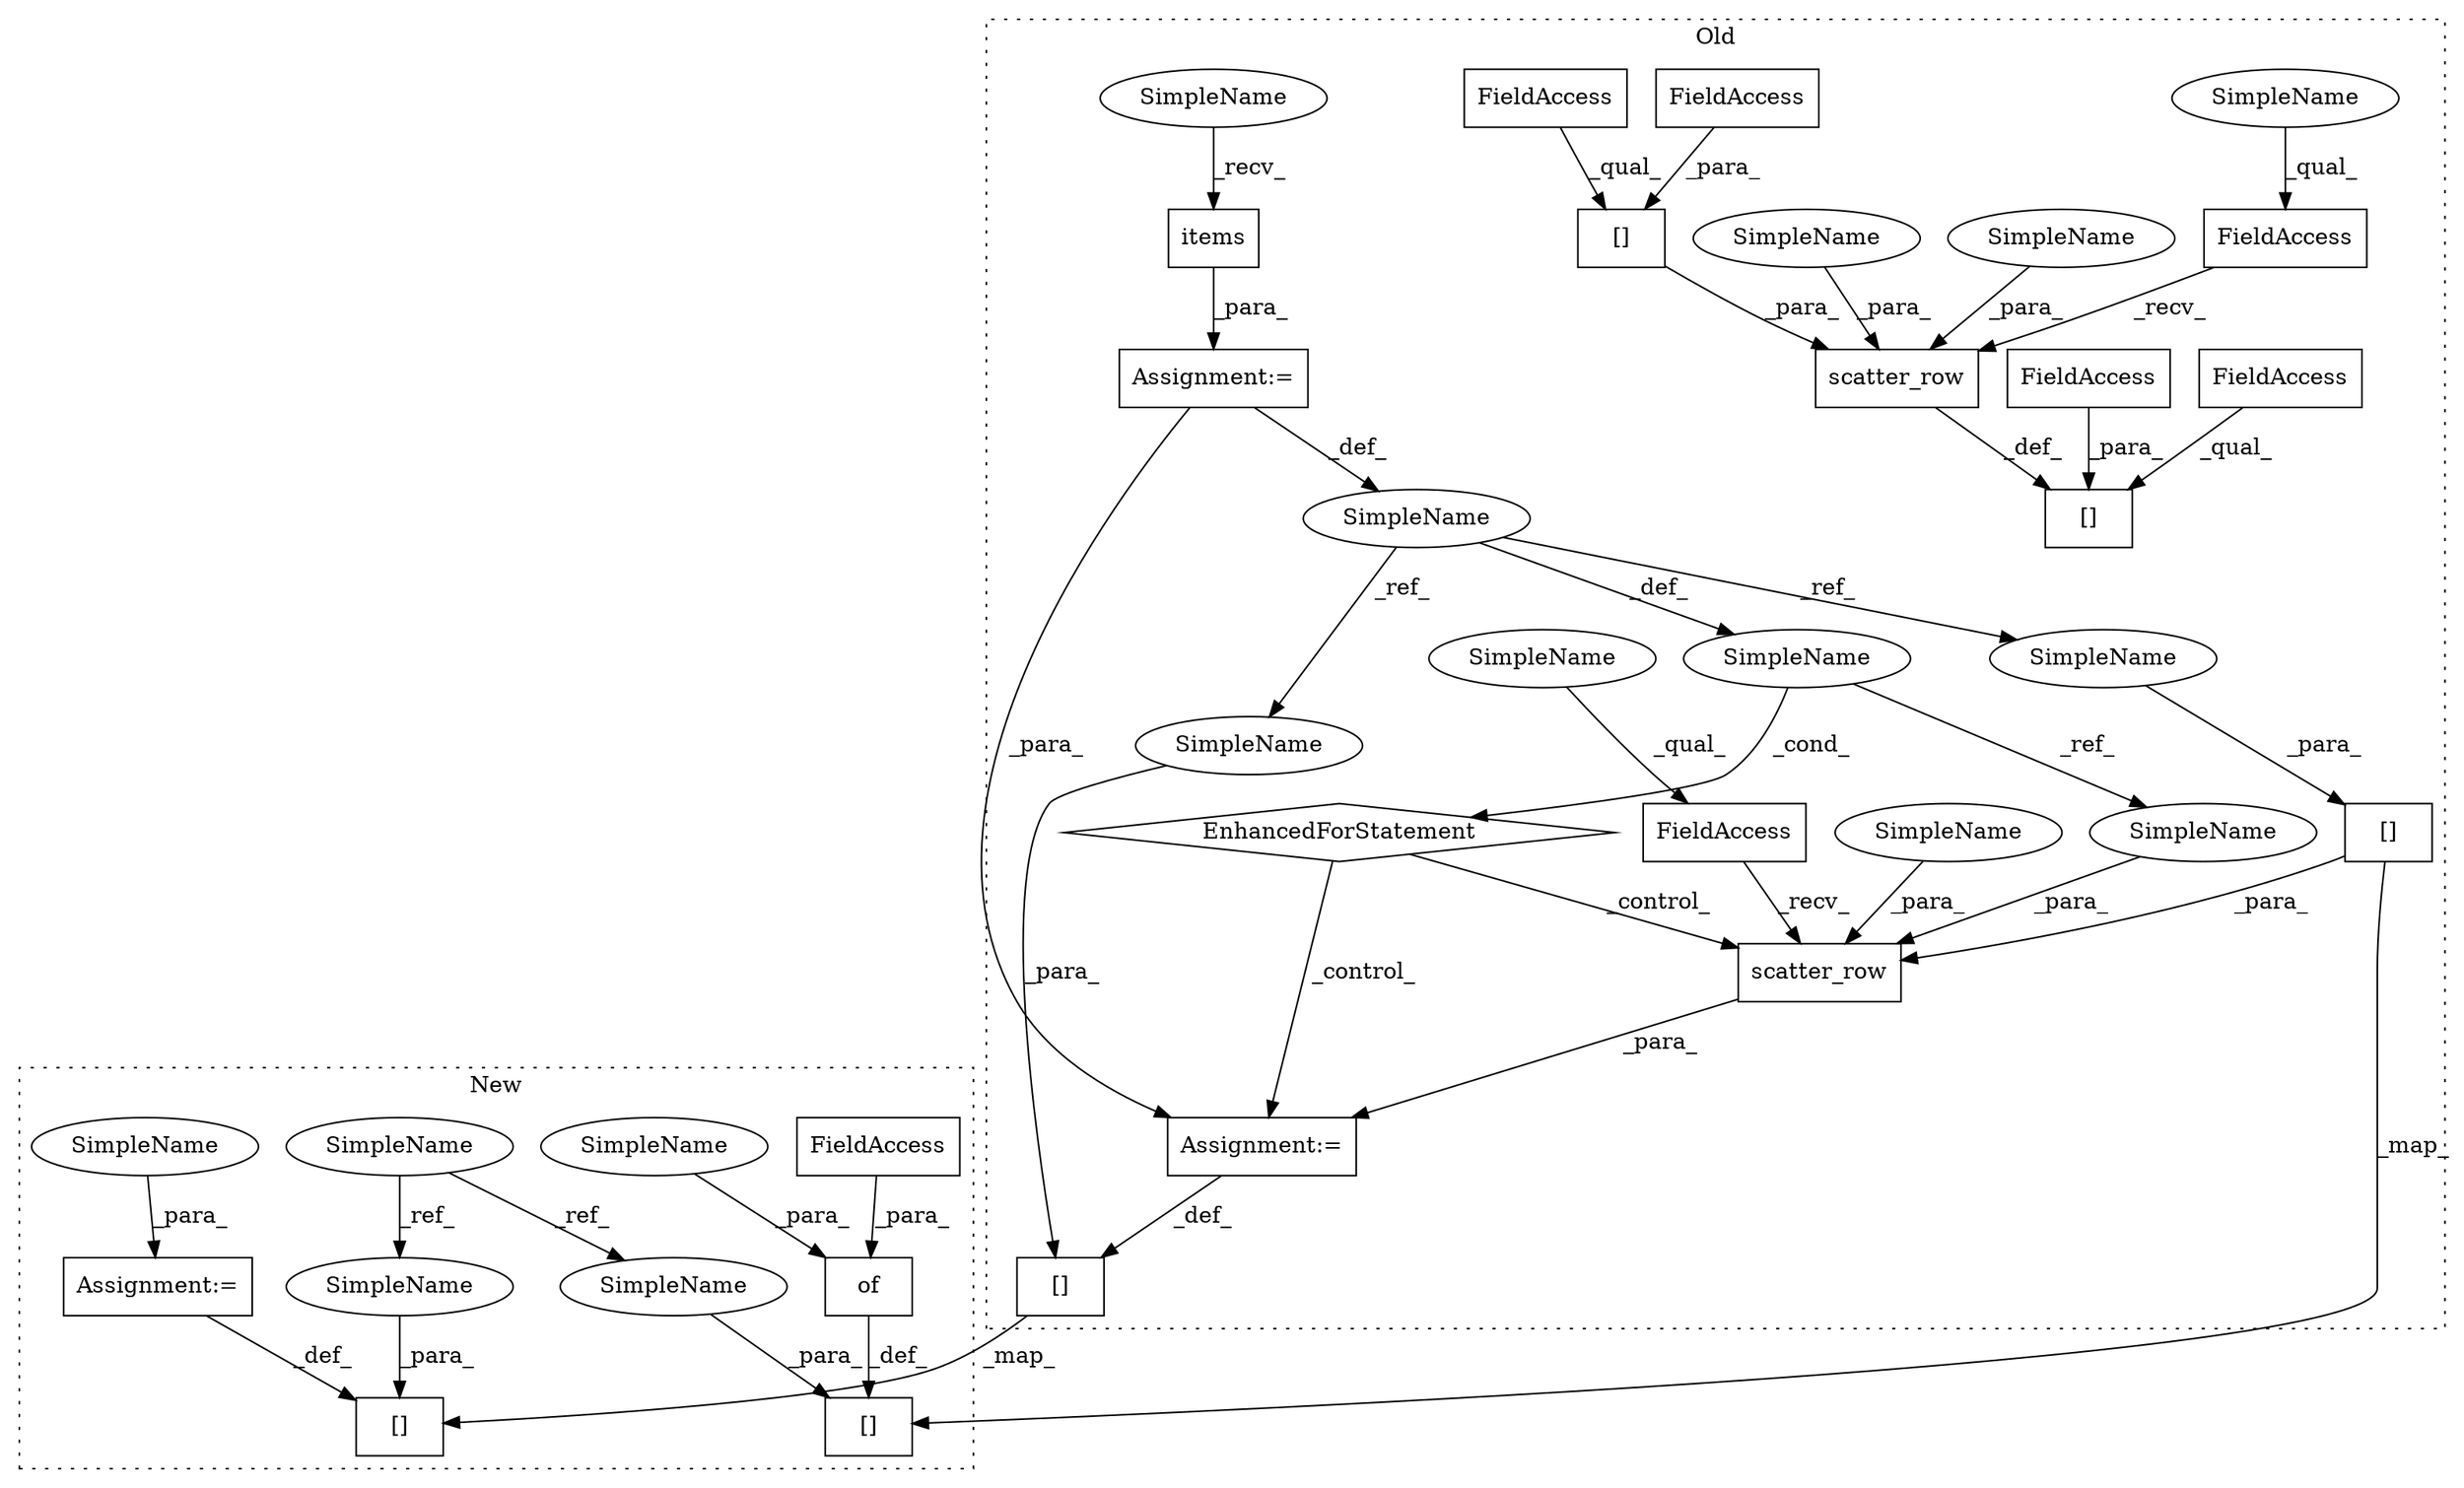 digraph G {
subgraph cluster0 {
1 [label="scatter_row" a="32" s="5718,5759" l="12,1" shape="box"];
4 [label="[]" a="2" s="5730,5750" l="17,1" shape="box"];
5 [label="EnhancedForStatement" a="70" s="5579,5672" l="71,2" shape="diamond"];
6 [label="FieldAccess" a="22" s="5706" l="11" shape="box"];
7 [label="FieldAccess" a="22" s="5817" l="11" shape="box"];
8 [label="scatter_row" a="32" s="5829,5876" l="12,1" shape="box"];
9 [label="[]" a="2" s="5841,5866" l="17,1" shape="box"];
12 [label="[]" a="2" s="5684,5704" l="17,1" shape="box"];
13 [label="FieldAccess" a="22" s="5841" l="16" shape="box"];
14 [label="[]" a="2" s="5790,5815" l="17,1" shape="box"];
15 [label="FieldAccess" a="22" s="5790" l="16" shape="box"];
17 [label="FieldAccess" a="22" s="5807" l="8" shape="box"];
18 [label="FieldAccess" a="22" s="5858" l="8" shape="box"];
20 [label="SimpleName" a="42" s="5640" l="3" shape="ellipse"];
21 [label="SimpleName" a="42" s="5654" l="3" shape="ellipse"];
22 [label="items" a="32" s="5665" l="7" shape="box"];
23 [label="Assignment:=" a="7" s="5579,5672" l="71,2" shape="box"];
24 [label="Assignment:=" a="7" s="5705" l="1" shape="box"];
27 [label="SimpleName" a="42" s="5817" l="3" shape="ellipse"];
28 [label="SimpleName" a="42" s="5706" l="3" shape="ellipse"];
29 [label="SimpleName" a="42" s="5868" l="3" shape="ellipse"];
30 [label="SimpleName" a="42" s="5752" l="3" shape="ellipse"];
31 [label="SimpleName" a="42" s="5660" l="4" shape="ellipse"];
32 [label="SimpleName" a="42" s="5872" l="4" shape="ellipse"];
33 [label="SimpleName" a="42" s="5756" l="3" shape="ellipse"];
34 [label="SimpleName" a="42" s="5701" l="3" shape="ellipse"];
35 [label="SimpleName" a="42" s="5747" l="3" shape="ellipse"];
label = "Old";
style="dotted";
}
subgraph cluster1 {
2 [label="of" a="32" s="5123,5139" l="3,1" shape="box"];
3 [label="[]" a="2" s="5097,5117" l="17,1" shape="box"];
10 [label="Assignment:=" a="7" s="5070" l="1" shape="box"];
11 [label="[]" a="2" s="5049,5069" l="17,1" shape="box"];
16 [label="FieldAccess" a="22" s="5126" l="8" shape="box"];
19 [label="SimpleName" a="42" s="4380" l="3" shape="ellipse"];
25 [label="SimpleName" a="42" s="5114" l="3" shape="ellipse"];
26 [label="SimpleName" a="42" s="5066" l="3" shape="ellipse"];
36 [label="SimpleName" a="42" s="5071" l="4" shape="ellipse"];
37 [label="SimpleName" a="42" s="5135" l="4" shape="ellipse"];
label = "New";
style="dotted";
}
1 -> 24 [label="_para_"];
2 -> 3 [label="_def_"];
4 -> 1 [label="_para_"];
4 -> 3 [label="_map_"];
5 -> 1 [label="_control_"];
5 -> 24 [label="_control_"];
6 -> 1 [label="_recv_"];
7 -> 8 [label="_recv_"];
8 -> 14 [label="_def_"];
9 -> 8 [label="_para_"];
10 -> 11 [label="_def_"];
12 -> 11 [label="_map_"];
13 -> 9 [label="_qual_"];
15 -> 14 [label="_qual_"];
16 -> 2 [label="_para_"];
17 -> 14 [label="_para_"];
18 -> 9 [label="_para_"];
19 -> 26 [label="_ref_"];
19 -> 25 [label="_ref_"];
20 -> 35 [label="_ref_"];
20 -> 34 [label="_ref_"];
20 -> 21 [label="_def_"];
21 -> 33 [label="_ref_"];
21 -> 5 [label="_cond_"];
22 -> 23 [label="_para_"];
23 -> 24 [label="_para_"];
23 -> 20 [label="_def_"];
24 -> 12 [label="_def_"];
25 -> 3 [label="_para_"];
26 -> 11 [label="_para_"];
27 -> 7 [label="_qual_"];
28 -> 6 [label="_qual_"];
29 -> 8 [label="_para_"];
30 -> 1 [label="_para_"];
31 -> 22 [label="_recv_"];
32 -> 8 [label="_para_"];
33 -> 1 [label="_para_"];
34 -> 12 [label="_para_"];
35 -> 4 [label="_para_"];
36 -> 10 [label="_para_"];
37 -> 2 [label="_para_"];
}